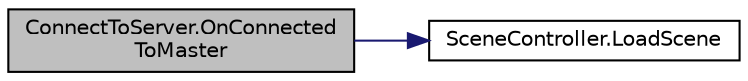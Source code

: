 digraph "ConnectToServer.OnConnectedToMaster"
{
 // INTERACTIVE_SVG=YES
 // LATEX_PDF_SIZE
  bgcolor="transparent";
  edge [fontname="Helvetica",fontsize="10",labelfontname="Helvetica",labelfontsize="10"];
  node [fontname="Helvetica",fontsize="10",shape=record];
  rankdir="LR";
  Node1 [label="ConnectToServer.OnConnected\lToMaster",height=0.2,width=0.4,color="black", fillcolor="grey75", style="filled", fontcolor="black",tooltip=" "];
  Node1 -> Node2 [color="midnightblue",fontsize="10",style="solid",fontname="Helvetica"];
  Node2 [label="SceneController.LoadScene",height=0.2,width=0.4,color="black",URL="$class_scene_controller.html#ae792f53918da43a6af930ecf9cea0079",tooltip="This will load the scene in the background."];
}
